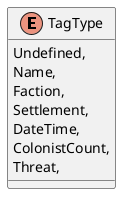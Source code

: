 @startuml
enum TagType {
    Undefined,
    Name,
    Faction,
    Settlement,
    DateTime,
    ColonistCount,
    Threat,
}
@enduml
